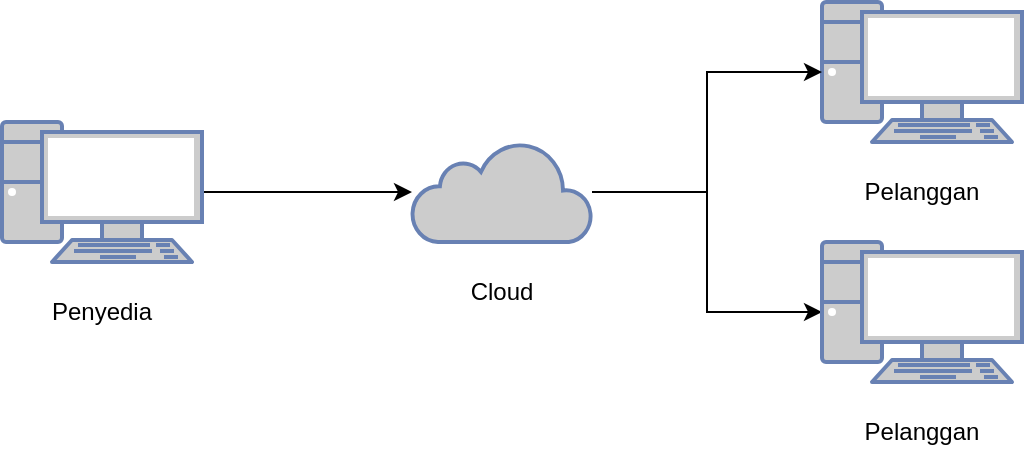 <mxfile version="22.1.7" type="google" pages="4">
  <diagram name="Topologi" id="sNnJKH6JlJ6PGVhHjfoo">
    <mxGraphModel grid="1" page="1" gridSize="10" guides="1" tooltips="1" connect="1" arrows="1" fold="1" pageScale="1" pageWidth="850" pageHeight="1100" math="0" shadow="0">
      <root>
        <mxCell id="0" />
        <mxCell id="1" parent="0" />
        <mxCell id="dLufG7Xn6QBuQdd4mcXu-7" style="edgeStyle=orthogonalEdgeStyle;rounded=0;orthogonalLoop=1;jettySize=auto;html=1;" edge="1" parent="1" source="dLufG7Xn6QBuQdd4mcXu-1" target="dLufG7Xn6QBuQdd4mcXu-3">
          <mxGeometry relative="1" as="geometry" />
        </mxCell>
        <mxCell id="dLufG7Xn6QBuQdd4mcXu-1" value="" style="fontColor=#0066CC;verticalAlign=top;verticalLabelPosition=bottom;labelPosition=center;align=center;html=1;outlineConnect=0;fillColor=#CCCCCC;strokeColor=#6881B3;gradientColor=none;gradientDirection=north;strokeWidth=2;shape=mxgraph.networks.pc;" vertex="1" parent="1">
          <mxGeometry x="130" y="290" width="100" height="70" as="geometry" />
        </mxCell>
        <mxCell id="dLufG7Xn6QBuQdd4mcXu-2" value="" style="fontColor=#0066CC;verticalAlign=top;verticalLabelPosition=bottom;labelPosition=center;align=center;html=1;outlineConnect=0;fillColor=#CCCCCC;strokeColor=#6881B3;gradientColor=none;gradientDirection=north;strokeWidth=2;shape=mxgraph.networks.pc;" vertex="1" parent="1">
          <mxGeometry x="540" y="230" width="100" height="70" as="geometry" />
        </mxCell>
        <mxCell id="dLufG7Xn6QBuQdd4mcXu-8" style="edgeStyle=orthogonalEdgeStyle;rounded=0;orthogonalLoop=1;jettySize=auto;html=1;" edge="1" parent="1" source="dLufG7Xn6QBuQdd4mcXu-3" target="dLufG7Xn6QBuQdd4mcXu-2">
          <mxGeometry relative="1" as="geometry" />
        </mxCell>
        <mxCell id="VT6LB2CpyfR77jwjkUHX-3" style="edgeStyle=orthogonalEdgeStyle;rounded=0;orthogonalLoop=1;jettySize=auto;html=1;" edge="1" parent="1" source="dLufG7Xn6QBuQdd4mcXu-3" target="VT6LB2CpyfR77jwjkUHX-1">
          <mxGeometry relative="1" as="geometry" />
        </mxCell>
        <mxCell id="dLufG7Xn6QBuQdd4mcXu-3" value="" style="html=1;outlineConnect=0;fillColor=#CCCCCC;strokeColor=#6881B3;gradientColor=none;gradientDirection=north;strokeWidth=2;shape=mxgraph.networks.cloud;fontColor=#ffffff;" vertex="1" parent="1">
          <mxGeometry x="335" y="300" width="90" height="50" as="geometry" />
        </mxCell>
        <mxCell id="dLufG7Xn6QBuQdd4mcXu-9" value="Penyedia" style="text;html=1;strokeColor=none;fillColor=none;align=center;verticalAlign=middle;whiteSpace=wrap;rounded=0;" vertex="1" parent="1">
          <mxGeometry x="150" y="370" width="60" height="30" as="geometry" />
        </mxCell>
        <mxCell id="dLufG7Xn6QBuQdd4mcXu-10" value="Cloud" style="text;html=1;strokeColor=none;fillColor=none;align=center;verticalAlign=middle;whiteSpace=wrap;rounded=0;" vertex="1" parent="1">
          <mxGeometry x="350" y="360" width="60" height="30" as="geometry" />
        </mxCell>
        <mxCell id="dLufG7Xn6QBuQdd4mcXu-11" value="Pelanggan" style="text;html=1;strokeColor=none;fillColor=none;align=center;verticalAlign=middle;whiteSpace=wrap;rounded=0;" vertex="1" parent="1">
          <mxGeometry x="560" y="310" width="60" height="30" as="geometry" />
        </mxCell>
        <mxCell id="VT6LB2CpyfR77jwjkUHX-1" value="" style="fontColor=#0066CC;verticalAlign=top;verticalLabelPosition=bottom;labelPosition=center;align=center;html=1;outlineConnect=0;fillColor=#CCCCCC;strokeColor=#6881B3;gradientColor=none;gradientDirection=north;strokeWidth=2;shape=mxgraph.networks.pc;" vertex="1" parent="1">
          <mxGeometry x="540" y="350" width="100" height="70" as="geometry" />
        </mxCell>
        <mxCell id="VT6LB2CpyfR77jwjkUHX-2" value="Pelanggan" style="text;html=1;strokeColor=none;fillColor=none;align=center;verticalAlign=middle;whiteSpace=wrap;rounded=0;" vertex="1" parent="1">
          <mxGeometry x="560" y="430" width="60" height="30" as="geometry" />
        </mxCell>
      </root>
    </mxGraphModel>
  </diagram>
  <diagram id="BnHX939VlWABlarUkfC8" name="Arsitektur">
    <mxGraphModel grid="1" page="1" gridSize="10" guides="1" tooltips="1" connect="1" arrows="1" fold="1" pageScale="1" pageWidth="850" pageHeight="1100" math="0" shadow="0">
      <root>
        <mxCell id="0" />
        <mxCell id="1" parent="0" />
        <mxCell id="Qpf8V9iw-Fjcdn3u0E0M-5" value="" style="html=1;outlineConnect=0;fillColor=#CCCCCC;strokeColor=#6881B3;gradientColor=none;gradientDirection=north;strokeWidth=2;shape=mxgraph.networks.cloud;fontColor=#ffffff;" vertex="1" parent="1">
          <mxGeometry x="370" y="180" width="90" height="50" as="geometry" />
        </mxCell>
        <mxCell id="Qpf8V9iw-Fjcdn3u0E0M-7" value="Cloud" style="text;html=1;strokeColor=none;fillColor=none;align=center;verticalAlign=middle;whiteSpace=wrap;rounded=0;" vertex="1" parent="1">
          <mxGeometry x="385" y="230" width="60" height="30" as="geometry" />
        </mxCell>
        <mxCell id="Qpf8V9iw-Fjcdn3u0E0M-11" value="Penyedia" style="swimlane;whiteSpace=wrap;html=1;" vertex="1" parent="1">
          <mxGeometry x="40" y="40" width="280" height="540" as="geometry" />
        </mxCell>
        <mxCell id="Qpf8V9iw-Fjcdn3u0E0M-12" value="Modul Penjadwalan" style="rounded=1;whiteSpace=wrap;html=1;" vertex="1" parent="Qpf8V9iw-Fjcdn3u0E0M-11">
          <mxGeometry x="30" y="50" width="120" height="40" as="geometry" />
        </mxCell>
        <mxCell id="Qpf8V9iw-Fjcdn3u0E0M-17" value="Modul Jadwal" style="rounded=1;whiteSpace=wrap;html=1;" vertex="1" parent="Qpf8V9iw-Fjcdn3u0E0M-11">
          <mxGeometry x="30" y="110" width="120" height="40" as="geometry" />
        </mxCell>
        <mxCell id="Qpf8V9iw-Fjcdn3u0E0M-18" value="Modul Penjadwalan" style="rounded=1;whiteSpace=wrap;html=1;" vertex="1" parent="Qpf8V9iw-Fjcdn3u0E0M-11">
          <mxGeometry x="30" y="170" width="120" height="40" as="geometry" />
        </mxCell>
        <mxCell id="Qpf8V9iw-Fjcdn3u0E0M-19" value="Pelanggan" style="swimlane;whiteSpace=wrap;html=1;" vertex="1" parent="1">
          <mxGeometry x="535" y="40" width="280" height="540" as="geometry" />
        </mxCell>
        <mxCell id="Qpf8V9iw-Fjcdn3u0E0M-20" value="Modul Penjadwalan" style="rounded=1;whiteSpace=wrap;html=1;" vertex="1" parent="Qpf8V9iw-Fjcdn3u0E0M-19">
          <mxGeometry x="30" y="50" width="120" height="40" as="geometry" />
        </mxCell>
        <mxCell id="Qpf8V9iw-Fjcdn3u0E0M-21" value="Modul Jadwal" style="rounded=1;whiteSpace=wrap;html=1;" vertex="1" parent="Qpf8V9iw-Fjcdn3u0E0M-19">
          <mxGeometry x="30" y="110" width="120" height="40" as="geometry" />
        </mxCell>
        <mxCell id="Qpf8V9iw-Fjcdn3u0E0M-22" value="Modul Penjadwalan" style="rounded=1;whiteSpace=wrap;html=1;" vertex="1" parent="Qpf8V9iw-Fjcdn3u0E0M-19">
          <mxGeometry x="30" y="170" width="120" height="40" as="geometry" />
        </mxCell>
      </root>
    </mxGraphModel>
  </diagram>
  <diagram id="NRqZpsJzyAaYNsRKF9XY" name="Flowchart Laundry">
    <mxGraphModel grid="1" page="1" gridSize="10" guides="1" tooltips="1" connect="1" arrows="1" fold="1" pageScale="1" pageWidth="850" pageHeight="1100" math="0" shadow="0">
      <root>
        <mxCell id="0" />
        <mxCell id="1" parent="0" />
        <mxCell id="BGzgkaQS4cXJI9z4b2v5-1" value="&lt;b&gt;&lt;font style=&quot;font-size: 14px;&quot;&gt;Mulai&lt;/font&gt;&lt;/b&gt;" style="ellipse;whiteSpace=wrap;html=1;" vertex="1" parent="1">
          <mxGeometry x="20" y="133" width="70" height="40" as="geometry" />
        </mxCell>
        <mxCell id="BGzgkaQS4cXJI9z4b2v5-53" style="edgeStyle=orthogonalEdgeStyle;rounded=0;orthogonalLoop=1;jettySize=auto;html=1;" edge="1" parent="1" source="BGzgkaQS4cXJI9z4b2v5-2" target="BGzgkaQS4cXJI9z4b2v5-11">
          <mxGeometry relative="1" as="geometry" />
        </mxCell>
        <mxCell id="BGzgkaQS4cXJI9z4b2v5-2" value="Soang" style="shape=parallelogram;perimeter=parallelogramPerimeter;whiteSpace=wrap;html=1;fixedSize=1;" vertex="1" parent="1">
          <mxGeometry x="207" y="175" width="90" height="30" as="geometry" />
        </mxCell>
        <mxCell id="BGzgkaQS4cXJI9z4b2v5-56" style="edgeStyle=orthogonalEdgeStyle;rounded=0;orthogonalLoop=1;jettySize=auto;html=1;entryX=0;entryY=0.5;entryDx=0;entryDy=0;exitX=0.5;exitY=1;exitDx=0;exitDy=0;" edge="1" parent="1" source="BGzgkaQS4cXJI9z4b2v5-3" target="BGzgkaQS4cXJI9z4b2v5-2">
          <mxGeometry relative="1" as="geometry">
            <Array as="points">
              <mxPoint x="190" y="190" />
              <mxPoint x="190" y="190" />
            </Array>
          </mxGeometry>
        </mxCell>
        <mxCell id="BGzgkaQS4cXJI9z4b2v5-58" style="edgeStyle=orthogonalEdgeStyle;rounded=0;orthogonalLoop=1;jettySize=auto;html=1;entryX=0;entryY=0.5;entryDx=0;entryDy=0;" edge="1" parent="1" source="BGzgkaQS4cXJI9z4b2v5-3" target="BGzgkaQS4cXJI9z4b2v5-4">
          <mxGeometry relative="1" as="geometry">
            <Array as="points">
              <mxPoint x="210" y="120" />
              <mxPoint x="210" y="121" />
            </Array>
          </mxGeometry>
        </mxCell>
        <mxCell id="BGzgkaQS4cXJI9z4b2v5-3" value="Pilih Cabang" style="rhombus;whiteSpace=wrap;html=1;" vertex="1" parent="1">
          <mxGeometry x="120" y="118" width="70" height="72" as="geometry" />
        </mxCell>
        <mxCell id="BGzgkaQS4cXJI9z4b2v5-52" style="edgeStyle=orthogonalEdgeStyle;rounded=0;orthogonalLoop=1;jettySize=auto;html=1;entryX=0;entryY=0.5;entryDx=0;entryDy=0;" edge="1" parent="1" source="BGzgkaQS4cXJI9z4b2v5-4" target="BGzgkaQS4cXJI9z4b2v5-11">
          <mxGeometry relative="1" as="geometry">
            <Array as="points">
              <mxPoint x="308" y="118" />
              <mxPoint x="308" y="190" />
            </Array>
          </mxGeometry>
        </mxCell>
        <mxCell id="BGzgkaQS4cXJI9z4b2v5-4" value="Bojong" style="shape=parallelogram;perimeter=parallelogramPerimeter;whiteSpace=wrap;html=1;fixedSize=1;" vertex="1" parent="1">
          <mxGeometry x="207" y="106" width="90" height="30" as="geometry" />
        </mxCell>
        <mxCell id="BGzgkaQS4cXJI9z4b2v5-7" style="edgeStyle=orthogonalEdgeStyle;rounded=0;orthogonalLoop=1;jettySize=auto;html=1;entryX=0;entryY=0.5;entryDx=0;entryDy=0;" edge="1" parent="1" source="BGzgkaQS4cXJI9z4b2v5-1" target="BGzgkaQS4cXJI9z4b2v5-3">
          <mxGeometry relative="1" as="geometry" />
        </mxCell>
        <mxCell id="BGzgkaQS4cXJI9z4b2v5-24" style="edgeStyle=orthogonalEdgeStyle;rounded=0;orthogonalLoop=1;jettySize=auto;html=1;" edge="1" parent="1" source="BGzgkaQS4cXJI9z4b2v5-9" target="BGzgkaQS4cXJI9z4b2v5-23">
          <mxGeometry relative="1" as="geometry" />
        </mxCell>
        <mxCell id="BGzgkaQS4cXJI9z4b2v5-9" value="Input Id" style="shape=parallelogram;perimeter=parallelogramPerimeter;whiteSpace=wrap;html=1;fixedSize=1;" vertex="1" parent="1">
          <mxGeometry x="415.5" y="260" width="75" height="25" as="geometry" />
        </mxCell>
        <mxCell id="BGzgkaQS4cXJI9z4b2v5-42" style="edgeStyle=orthogonalEdgeStyle;rounded=0;orthogonalLoop=1;jettySize=auto;html=1;" edge="1" parent="1" source="BGzgkaQS4cXJI9z4b2v5-10" target="BGzgkaQS4cXJI9z4b2v5-36">
          <mxGeometry relative="1" as="geometry">
            <mxPoint x="622.0" y="160.034" as="sourcePoint" />
            <mxPoint x="732" y="187.5" as="targetPoint" />
            <Array as="points">
              <mxPoint x="682" y="161" />
              <mxPoint x="682" y="188" />
            </Array>
          </mxGeometry>
        </mxCell>
        <mxCell id="BGzgkaQS4cXJI9z4b2v5-10" value="Cloud" style="ellipse;shape=cloud;whiteSpace=wrap;html=1;" vertex="1" parent="1">
          <mxGeometry x="540" y="140" width="60" height="40" as="geometry" />
        </mxCell>
        <mxCell id="BGzgkaQS4cXJI9z4b2v5-18" style="edgeStyle=orthogonalEdgeStyle;rounded=0;orthogonalLoop=1;jettySize=auto;html=1;entryX=0;entryY=0.5;entryDx=0;entryDy=0;" edge="1" parent="1" source="BGzgkaQS4cXJI9z4b2v5-11" target="BGzgkaQS4cXJI9z4b2v5-14">
          <mxGeometry relative="1" as="geometry">
            <Array as="points">
              <mxPoint x="398" y="160" />
              <mxPoint x="398" y="160" />
            </Array>
          </mxGeometry>
        </mxCell>
        <mxCell id="BGzgkaQS4cXJI9z4b2v5-19" style="edgeStyle=orthogonalEdgeStyle;rounded=0;orthogonalLoop=1;jettySize=auto;html=1;entryX=0;entryY=0.5;entryDx=0;entryDy=0;" edge="1" parent="1" source="BGzgkaQS4cXJI9z4b2v5-11" target="BGzgkaQS4cXJI9z4b2v5-15">
          <mxGeometry relative="1" as="geometry">
            <Array as="points">
              <mxPoint x="358" y="225" />
            </Array>
          </mxGeometry>
        </mxCell>
        <mxCell id="BGzgkaQS4cXJI9z4b2v5-20" style="edgeStyle=orthogonalEdgeStyle;rounded=0;orthogonalLoop=1;jettySize=auto;html=1;" edge="1" parent="1" source="BGzgkaQS4cXJI9z4b2v5-11" target="BGzgkaQS4cXJI9z4b2v5-9">
          <mxGeometry relative="1" as="geometry">
            <mxPoint x="408" y="280" as="targetPoint" />
            <Array as="points">
              <mxPoint x="358" y="270" />
            </Array>
          </mxGeometry>
        </mxCell>
        <mxCell id="BGzgkaQS4cXJI9z4b2v5-11" value="Menu" style="rhombus;whiteSpace=wrap;html=1;" vertex="1" parent="1">
          <mxGeometry x="328" y="160" width="60" height="60" as="geometry" />
        </mxCell>
        <mxCell id="BGzgkaQS4cXJI9z4b2v5-33" style="edgeStyle=orthogonalEdgeStyle;rounded=0;orthogonalLoop=1;jettySize=auto;html=1;" edge="1" parent="1" source="BGzgkaQS4cXJI9z4b2v5-14" target="BGzgkaQS4cXJI9z4b2v5-10">
          <mxGeometry relative="1" as="geometry" />
        </mxCell>
        <mxCell id="BGzgkaQS4cXJI9z4b2v5-14" value="Broadcast&amp;nbsp; Msg" style="shape=parallelogram;perimeter=parallelogramPerimeter;whiteSpace=wrap;html=1;fixedSize=1;" vertex="1" parent="1">
          <mxGeometry x="402" y="145" width="112" height="30" as="geometry" />
        </mxCell>
        <mxCell id="BGzgkaQS4cXJI9z4b2v5-35" style="edgeStyle=orthogonalEdgeStyle;rounded=0;orthogonalLoop=1;jettySize=auto;html=1;" edge="1" parent="1" source="BGzgkaQS4cXJI9z4b2v5-15">
          <mxGeometry relative="1" as="geometry">
            <mxPoint x="551" y="225" as="targetPoint" />
          </mxGeometry>
        </mxCell>
        <mxCell id="BGzgkaQS4cXJI9z4b2v5-15" value="Perbaharui Info" style="rounded=1;whiteSpace=wrap;html=1;arcSize=0;" vertex="1" parent="1">
          <mxGeometry x="408" y="210" width="90" height="30" as="geometry" />
        </mxCell>
        <mxCell id="BGzgkaQS4cXJI9z4b2v5-44" style="edgeStyle=orthogonalEdgeStyle;rounded=0;orthogonalLoop=1;jettySize=auto;html=1;" edge="1" parent="1" source="BGzgkaQS4cXJI9z4b2v5-23" target="BGzgkaQS4cXJI9z4b2v5-36">
          <mxGeometry relative="1" as="geometry">
            <mxPoint x="682" y="260.921" as="sourcePoint" />
            <mxPoint x="722" y="187.5" as="targetPoint" />
            <Array as="points">
              <mxPoint x="682" y="273" />
              <mxPoint x="682" y="187" />
            </Array>
          </mxGeometry>
        </mxCell>
        <mxCell id="BGzgkaQS4cXJI9z4b2v5-23" value="Cloud" style="ellipse;shape=cloud;whiteSpace=wrap;html=1;" vertex="1" parent="1">
          <mxGeometry x="540" y="252.5" width="60" height="40" as="geometry" />
        </mxCell>
        <mxCell id="BGzgkaQS4cXJI9z4b2v5-29" style="edgeStyle=orthogonalEdgeStyle;rounded=0;orthogonalLoop=1;jettySize=auto;html=1;entryX=0;entryY=0.5;entryDx=0;entryDy=0;" edge="1" parent="1" source="BGzgkaQS4cXJI9z4b2v5-26" target="BGzgkaQS4cXJI9z4b2v5-28">
          <mxGeometry relative="1" as="geometry" />
        </mxCell>
        <mxCell id="BGzgkaQS4cXJI9z4b2v5-26" value="MySQL" style="shape=cylinder3;whiteSpace=wrap;html=1;boundedLbl=1;backgroundOutline=1;size=15;" vertex="1" parent="1">
          <mxGeometry x="420" y="73.5" width="45" height="60" as="geometry" />
        </mxCell>
        <mxCell id="BGzgkaQS4cXJI9z4b2v5-41" style="edgeStyle=orthogonalEdgeStyle;rounded=0;orthogonalLoop=1;jettySize=auto;html=1;exitX=1;exitY=0.5;exitDx=0;exitDy=0;" edge="1" parent="1" source="BGzgkaQS4cXJI9z4b2v5-28" target="BGzgkaQS4cXJI9z4b2v5-36">
          <mxGeometry relative="1" as="geometry">
            <mxPoint x="672" y="117" as="sourcePoint" />
            <mxPoint x="742" y="187.5" as="targetPoint" />
            <Array as="points">
              <mxPoint x="682" y="103" />
              <mxPoint x="682" y="188" />
            </Array>
          </mxGeometry>
        </mxCell>
        <mxCell id="BGzgkaQS4cXJI9z4b2v5-28" value="Show All List" style="shape=parallelogram;perimeter=parallelogramPerimeter;whiteSpace=wrap;html=1;fixedSize=1;" vertex="1" parent="1">
          <mxGeometry x="520" y="89.5" width="100" height="27" as="geometry" />
        </mxCell>
        <mxCell id="BGzgkaQS4cXJI9z4b2v5-43" style="edgeStyle=orthogonalEdgeStyle;rounded=0;orthogonalLoop=1;jettySize=auto;html=1;exitX=0.704;exitY=0.522;exitDx=0;exitDy=0;exitPerimeter=0;" edge="1" parent="1" source="BGzgkaQS4cXJI9z4b2v5-34" target="BGzgkaQS4cXJI9z4b2v5-36">
          <mxGeometry relative="1" as="geometry">
            <mxPoint x="618" y="218.034" as="sourcePoint" />
            <mxPoint x="732" y="187.5" as="targetPoint" />
            <Array as="points">
              <mxPoint x="583" y="218" />
              <mxPoint x="682" y="218" />
              <mxPoint x="682" y="187" />
            </Array>
          </mxGeometry>
        </mxCell>
        <mxCell id="BGzgkaQS4cXJI9z4b2v5-34" value="MySQL" style="shape=cylinder3;whiteSpace=wrap;html=1;boundedLbl=1;backgroundOutline=1;size=15;" vertex="1" parent="1">
          <mxGeometry x="551" y="188" width="45" height="60" as="geometry" />
        </mxCell>
        <mxCell id="BGzgkaQS4cXJI9z4b2v5-46" style="edgeStyle=orthogonalEdgeStyle;rounded=0;orthogonalLoop=1;jettySize=auto;html=1;" edge="1" parent="1" source="BGzgkaQS4cXJI9z4b2v5-36" target="BGzgkaQS4cXJI9z4b2v5-45">
          <mxGeometry relative="1" as="geometry">
            <Array as="points">
              <mxPoint x="782" y="290" />
              <mxPoint x="782" y="290" />
            </Array>
          </mxGeometry>
        </mxCell>
        <mxCell id="BGzgkaQS4cXJI9z4b2v5-48" style="edgeStyle=orthogonalEdgeStyle;rounded=0;orthogonalLoop=1;jettySize=auto;html=1;" edge="1" parent="1" source="BGzgkaQS4cXJI9z4b2v5-36" target="BGzgkaQS4cXJI9z4b2v5-47">
          <mxGeometry relative="1" as="geometry" />
        </mxCell>
        <mxCell id="BGzgkaQS4cXJI9z4b2v5-36" value="Continue?" style="rhombus;whiteSpace=wrap;html=1;" vertex="1" parent="1">
          <mxGeometry x="747" y="155" width="70" height="65" as="geometry" />
        </mxCell>
        <mxCell id="BGzgkaQS4cXJI9z4b2v5-45" value="&lt;b&gt;&lt;font style=&quot;font-size: 15px;&quot;&gt;End&lt;/font&gt;&lt;/b&gt;" style="ellipse;whiteSpace=wrap;html=1;" vertex="1" parent="1">
          <mxGeometry x="747" y="250" width="70" height="40" as="geometry" />
        </mxCell>
        <mxCell id="BGzgkaQS4cXJI9z4b2v5-47" value="&lt;font style=&quot;font-size: 17px;&quot;&gt;&lt;b&gt;A&lt;/b&gt;&lt;/font&gt;" style="ellipse;whiteSpace=wrap;html=1;aspect=fixed;" vertex="1" parent="1">
          <mxGeometry x="762" y="83" width="40" height="40" as="geometry" />
        </mxCell>
        <mxCell id="BGzgkaQS4cXJI9z4b2v5-54" style="edgeStyle=orthogonalEdgeStyle;rounded=0;orthogonalLoop=1;jettySize=auto;html=1;entryX=0;entryY=0.5;entryDx=0;entryDy=0;" edge="1" parent="1">
          <mxGeometry relative="1" as="geometry">
            <mxPoint x="273" y="260" as="sourcePoint" />
            <mxPoint x="329" y="190" as="targetPoint" />
            <Array as="points">
              <mxPoint x="308" y="260" />
              <mxPoint x="308" y="190" />
            </Array>
          </mxGeometry>
        </mxCell>
        <mxCell id="BGzgkaQS4cXJI9z4b2v5-49" value="&lt;font style=&quot;font-size: 17px;&quot;&gt;&lt;b&gt;A&lt;/b&gt;&lt;/font&gt;" style="ellipse;whiteSpace=wrap;html=1;aspect=fixed;" vertex="1" parent="1">
          <mxGeometry x="232" y="240" width="40" height="40" as="geometry" />
        </mxCell>
        <mxCell id="BGzgkaQS4cXJI9z4b2v5-59" value="&lt;b&gt;1&lt;/b&gt;" style="text;html=1;strokeColor=none;fillColor=none;align=center;verticalAlign=middle;whiteSpace=wrap;rounded=0;" vertex="1" parent="1">
          <mxGeometry x="175" y="93" width="32" height="30" as="geometry" />
        </mxCell>
        <mxCell id="BGzgkaQS4cXJI9z4b2v5-60" value="&lt;b&gt;2&lt;/b&gt;" style="text;html=1;strokeColor=none;fillColor=none;align=center;verticalAlign=middle;whiteSpace=wrap;rounded=0;" vertex="1" parent="1">
          <mxGeometry x="175" y="158" width="32" height="30" as="geometry" />
        </mxCell>
        <mxCell id="BGzgkaQS4cXJI9z4b2v5-61" value="&lt;b&gt;1&lt;/b&gt;" style="text;html=1;strokeColor=none;fillColor=none;align=center;verticalAlign=middle;whiteSpace=wrap;rounded=0;" vertex="1" parent="1">
          <mxGeometry x="370" y="73.5" width="32" height="30" as="geometry" />
        </mxCell>
        <mxCell id="BGzgkaQS4cXJI9z4b2v5-62" value="&lt;b&gt;2&lt;/b&gt;" style="text;html=1;strokeColor=none;fillColor=none;align=center;verticalAlign=middle;whiteSpace=wrap;rounded=0;" vertex="1" parent="1">
          <mxGeometry x="370" y="130" width="32" height="30" as="geometry" />
        </mxCell>
        <mxCell id="BGzgkaQS4cXJI9z4b2v5-63" value="&lt;b&gt;3&lt;/b&gt;" style="text;html=1;strokeColor=none;fillColor=none;align=center;verticalAlign=middle;whiteSpace=wrap;rounded=0;" vertex="1" parent="1">
          <mxGeometry x="370" y="194" width="32" height="30" as="geometry" />
        </mxCell>
        <mxCell id="BGzgkaQS4cXJI9z4b2v5-64" value="&lt;b&gt;4&lt;/b&gt;" style="text;html=1;strokeColor=none;fillColor=none;align=center;verticalAlign=middle;whiteSpace=wrap;rounded=0;" vertex="1" parent="1">
          <mxGeometry x="370" y="240" width="32" height="30" as="geometry" />
        </mxCell>
        <mxCell id="BGzgkaQS4cXJI9z4b2v5-69" value="&lt;b&gt;Y&lt;/b&gt;" style="text;html=1;strokeColor=none;fillColor=none;align=center;verticalAlign=middle;whiteSpace=wrap;rounded=0;" vertex="1" parent="1">
          <mxGeometry x="785" y="130" width="32" height="30" as="geometry" />
        </mxCell>
        <mxCell id="BGzgkaQS4cXJI9z4b2v5-70" value="&lt;b&gt;N&lt;/b&gt;" style="text;html=1;strokeColor=none;fillColor=none;align=center;verticalAlign=middle;whiteSpace=wrap;rounded=0;" vertex="1" parent="1">
          <mxGeometry x="785" y="220" width="32" height="30" as="geometry" />
        </mxCell>
        <mxCell id="BGzgkaQS4cXJI9z4b2v5-72" style="edgeStyle=orthogonalEdgeStyle;rounded=0;orthogonalLoop=1;jettySize=auto;html=1;entryX=0;entryY=0.5;entryDx=0;entryDy=0;entryPerimeter=0;" edge="1" parent="1" source="BGzgkaQS4cXJI9z4b2v5-11" target="BGzgkaQS4cXJI9z4b2v5-26">
          <mxGeometry relative="1" as="geometry">
            <Array as="points">
              <mxPoint x="360" y="104" />
              <mxPoint x="420" y="104" />
            </Array>
          </mxGeometry>
        </mxCell>
      </root>
    </mxGraphModel>
  </diagram>
  <diagram id="j3p2WSpA9JjoEmzraxo9" name="Flowchart Client">
    <mxGraphModel grid="1" page="1" gridSize="10" guides="1" tooltips="1" connect="1" arrows="1" fold="1" pageScale="1" pageWidth="850" pageHeight="1100" math="0" shadow="0">
      <root>
        <mxCell id="0" />
        <mxCell id="1" parent="0" />
        <mxCell id="fVOtU-Zu3EkFVPgkVwaM-1" value="&lt;b&gt;&lt;font style=&quot;font-size: 14px;&quot;&gt;Mulai&lt;/font&gt;&lt;/b&gt;" style="ellipse;whiteSpace=wrap;html=1;" vertex="1" parent="1">
          <mxGeometry x="20" y="83" width="70" height="40" as="geometry" />
        </mxCell>
        <mxCell id="fVOtU-Zu3EkFVPgkVwaM-2" style="edgeStyle=orthogonalEdgeStyle;rounded=0;orthogonalLoop=1;jettySize=auto;html=1;" edge="1" parent="1" source="fVOtU-Zu3EkFVPgkVwaM-3" target="fVOtU-Zu3EkFVPgkVwaM-17">
          <mxGeometry relative="1" as="geometry" />
        </mxCell>
        <mxCell id="fVOtU-Zu3EkFVPgkVwaM-62" style="edgeStyle=orthogonalEdgeStyle;rounded=0;orthogonalLoop=1;jettySize=auto;html=1;" edge="1" parent="1" source="fVOtU-Zu3EkFVPgkVwaM-3" target="fVOtU-Zu3EkFVPgkVwaM-13">
          <mxGeometry relative="1" as="geometry">
            <Array as="points">
              <mxPoint x="310" y="140" />
              <mxPoint x="310" y="270" />
            </Array>
          </mxGeometry>
        </mxCell>
        <mxCell id="fVOtU-Zu3EkFVPgkVwaM-64" style="edgeStyle=orthogonalEdgeStyle;rounded=0;orthogonalLoop=1;jettySize=auto;html=1;" edge="1" parent="1" source="fVOtU-Zu3EkFVPgkVwaM-3" target="fVOtU-Zu3EkFVPgkVwaM-17">
          <mxGeometry relative="1" as="geometry" />
        </mxCell>
        <mxCell id="fVOtU-Zu3EkFVPgkVwaM-3" value="Soang" style="shape=parallelogram;perimeter=parallelogramPerimeter;whiteSpace=wrap;html=1;fixedSize=1;" vertex="1" parent="1">
          <mxGeometry x="206" y="125" width="90" height="30" as="geometry" />
        </mxCell>
        <mxCell id="fVOtU-Zu3EkFVPgkVwaM-4" style="edgeStyle=orthogonalEdgeStyle;rounded=0;orthogonalLoop=1;jettySize=auto;html=1;entryX=0;entryY=0.5;entryDx=0;entryDy=0;exitX=0.5;exitY=1;exitDx=0;exitDy=0;" edge="1" parent="1" source="fVOtU-Zu3EkFVPgkVwaM-6" target="fVOtU-Zu3EkFVPgkVwaM-3">
          <mxGeometry relative="1" as="geometry">
            <Array as="points">
              <mxPoint x="189" y="140" />
              <mxPoint x="189" y="140" />
            </Array>
          </mxGeometry>
        </mxCell>
        <mxCell id="fVOtU-Zu3EkFVPgkVwaM-5" style="edgeStyle=orthogonalEdgeStyle;rounded=0;orthogonalLoop=1;jettySize=auto;html=1;entryX=0;entryY=0.5;entryDx=0;entryDy=0;" edge="1" parent="1" source="fVOtU-Zu3EkFVPgkVwaM-6" target="fVOtU-Zu3EkFVPgkVwaM-8">
          <mxGeometry relative="1" as="geometry">
            <Array as="points">
              <mxPoint x="209" y="70" />
              <mxPoint x="209" y="71" />
            </Array>
          </mxGeometry>
        </mxCell>
        <mxCell id="fVOtU-Zu3EkFVPgkVwaM-6" value="Pilih Cabang" style="rhombus;whiteSpace=wrap;html=1;" vertex="1" parent="1">
          <mxGeometry x="119" y="68" width="70" height="72" as="geometry" />
        </mxCell>
        <mxCell id="fVOtU-Zu3EkFVPgkVwaM-61" style="edgeStyle=orthogonalEdgeStyle;rounded=0;orthogonalLoop=1;jettySize=auto;html=1;" edge="1" parent="1" source="fVOtU-Zu3EkFVPgkVwaM-8" target="fVOtU-Zu3EkFVPgkVwaM-13">
          <mxGeometry relative="1" as="geometry">
            <Array as="points">
              <mxPoint x="310" y="71" />
              <mxPoint x="310" y="270" />
            </Array>
          </mxGeometry>
        </mxCell>
        <mxCell id="fVOtU-Zu3EkFVPgkVwaM-63" style="edgeStyle=orthogonalEdgeStyle;rounded=0;orthogonalLoop=1;jettySize=auto;html=1;" edge="1" parent="1" source="fVOtU-Zu3EkFVPgkVwaM-8" target="fVOtU-Zu3EkFVPgkVwaM-17">
          <mxGeometry relative="1" as="geometry">
            <Array as="points">
              <mxPoint x="310" y="71" />
              <mxPoint x="310" y="140" />
            </Array>
          </mxGeometry>
        </mxCell>
        <mxCell id="fVOtU-Zu3EkFVPgkVwaM-8" value="Bojong" style="shape=parallelogram;perimeter=parallelogramPerimeter;whiteSpace=wrap;html=1;fixedSize=1;" vertex="1" parent="1">
          <mxGeometry x="206" y="56" width="90" height="30" as="geometry" />
        </mxCell>
        <mxCell id="fVOtU-Zu3EkFVPgkVwaM-9" style="edgeStyle=orthogonalEdgeStyle;rounded=0;orthogonalLoop=1;jettySize=auto;html=1;entryX=0;entryY=0.5;entryDx=0;entryDy=0;" edge="1" parent="1" target="fVOtU-Zu3EkFVPgkVwaM-6">
          <mxGeometry relative="1" as="geometry">
            <mxPoint x="89" y="103" as="sourcePoint" />
          </mxGeometry>
        </mxCell>
        <mxCell id="fVOtU-Zu3EkFVPgkVwaM-85" style="edgeStyle=orthogonalEdgeStyle;rounded=0;orthogonalLoop=1;jettySize=auto;html=1;" edge="1" parent="1" source="fVOtU-Zu3EkFVPgkVwaM-13" target="fVOtU-Zu3EkFVPgkVwaM-19">
          <mxGeometry relative="1" as="geometry" />
        </mxCell>
        <mxCell id="fVOtU-Zu3EkFVPgkVwaM-13" value="Cloud" style="ellipse;shape=cloud;whiteSpace=wrap;html=1;" vertex="1" parent="1">
          <mxGeometry x="333.5" y="250" width="60" height="40" as="geometry" />
        </mxCell>
        <mxCell id="fVOtU-Zu3EkFVPgkVwaM-59" style="edgeStyle=orthogonalEdgeStyle;rounded=0;orthogonalLoop=1;jettySize=auto;html=1;entryX=0;entryY=0.5;entryDx=0;entryDy=0;" edge="1" parent="1" source="fVOtU-Zu3EkFVPgkVwaM-17" target="fVOtU-Zu3EkFVPgkVwaM-47">
          <mxGeometry relative="1" as="geometry">
            <mxPoint x="356" y="110" as="sourcePoint" />
            <mxPoint x="413.5" y="63.5" as="targetPoint" />
            <Array as="points">
              <mxPoint x="360" y="76" />
            </Array>
          </mxGeometry>
        </mxCell>
        <mxCell id="fVOtU-Zu3EkFVPgkVwaM-102" style="edgeStyle=orthogonalEdgeStyle;rounded=0;orthogonalLoop=1;jettySize=auto;html=1;entryX=0;entryY=0.5;entryDx=0;entryDy=0;" edge="1" parent="1" source="fVOtU-Zu3EkFVPgkVwaM-17" target="fVOtU-Zu3EkFVPgkVwaM-69">
          <mxGeometry relative="1" as="geometry">
            <Array as="points">
              <mxPoint x="410" y="140" />
              <mxPoint x="410" y="140" />
            </Array>
          </mxGeometry>
        </mxCell>
        <mxCell id="fVOtU-Zu3EkFVPgkVwaM-103" style="edgeStyle=orthogonalEdgeStyle;rounded=0;orthogonalLoop=1;jettySize=auto;html=1;entryX=0;entryY=0.5;entryDx=0;entryDy=0;" edge="1" parent="1" source="fVOtU-Zu3EkFVPgkVwaM-17" target="fVOtU-Zu3EkFVPgkVwaM-67">
          <mxGeometry relative="1" as="geometry">
            <Array as="points">
              <mxPoint x="360" y="204" />
              <mxPoint x="429" y="204" />
            </Array>
          </mxGeometry>
        </mxCell>
        <mxCell id="fVOtU-Zu3EkFVPgkVwaM-17" value="Menu" style="rhombus;whiteSpace=wrap;html=1;" vertex="1" parent="1">
          <mxGeometry x="329" y="110" width="60" height="60" as="geometry" />
        </mxCell>
        <mxCell id="fVOtU-Zu3EkFVPgkVwaM-97" style="edgeStyle=orthogonalEdgeStyle;rounded=0;orthogonalLoop=1;jettySize=auto;html=1;" edge="1" parent="1" source="fVOtU-Zu3EkFVPgkVwaM-19" target="fVOtU-Zu3EkFVPgkVwaM-32">
          <mxGeometry relative="1" as="geometry">
            <Array as="points">
              <mxPoint x="600" y="270" />
              <mxPoint x="600" y="156" />
            </Array>
          </mxGeometry>
        </mxCell>
        <mxCell id="fVOtU-Zu3EkFVPgkVwaM-19" value="Show Broadcast&amp;nbsp; Msg" style="shape=parallelogram;perimeter=parallelogramPerimeter;whiteSpace=wrap;html=1;fixedSize=1;" vertex="1" parent="1">
          <mxGeometry x="424.5" y="255" width="151" height="30" as="geometry" />
        </mxCell>
        <mxCell id="fVOtU-Zu3EkFVPgkVwaM-144" style="edgeStyle=orthogonalEdgeStyle;rounded=0;orthogonalLoop=1;jettySize=auto;html=1;" edge="1" parent="1" source="fVOtU-Zu3EkFVPgkVwaM-23" target="fVOtU-Zu3EkFVPgkVwaM-139">
          <mxGeometry relative="1" as="geometry" />
        </mxCell>
        <mxCell id="fVOtU-Zu3EkFVPgkVwaM-23" value="Cloud" style="ellipse;shape=cloud;whiteSpace=wrap;html=1;" vertex="1" parent="1">
          <mxGeometry x="282.5" y="920" width="60" height="40" as="geometry" />
        </mxCell>
        <mxCell id="fVOtU-Zu3EkFVPgkVwaM-121" style="edgeStyle=orthogonalEdgeStyle;rounded=0;orthogonalLoop=1;jettySize=auto;html=1;" edge="1" parent="1" source="fVOtU-Zu3EkFVPgkVwaM-25" target="fVOtU-Zu3EkFVPgkVwaM-119">
          <mxGeometry relative="1" as="geometry" />
        </mxCell>
        <mxCell id="fVOtU-Zu3EkFVPgkVwaM-25" value="MySQL" style="shape=cylinder3;whiteSpace=wrap;html=1;boundedLbl=1;backgroundOutline=1;size=15;" vertex="1" parent="1">
          <mxGeometry x="288.5" y="730" width="45" height="60" as="geometry" />
        </mxCell>
        <mxCell id="fVOtU-Zu3EkFVPgkVwaM-54" style="edgeStyle=orthogonalEdgeStyle;rounded=0;orthogonalLoop=1;jettySize=auto;html=1;" edge="1" parent="1" source="fVOtU-Zu3EkFVPgkVwaM-27" target="fVOtU-Zu3EkFVPgkVwaM-48">
          <mxGeometry relative="1" as="geometry" />
        </mxCell>
        <mxCell id="fVOtU-Zu3EkFVPgkVwaM-55" style="edgeStyle=orthogonalEdgeStyle;rounded=0;orthogonalLoop=1;jettySize=auto;html=1;entryX=0;entryY=0.5;entryDx=0;entryDy=0;" edge="1" parent="1" source="fVOtU-Zu3EkFVPgkVwaM-27" target="fVOtU-Zu3EkFVPgkVwaM-51">
          <mxGeometry relative="1" as="geometry">
            <Array as="points">
              <mxPoint x="380" y="390" />
              <mxPoint x="380" y="490" />
            </Array>
          </mxGeometry>
        </mxCell>
        <mxCell id="fVOtU-Zu3EkFVPgkVwaM-56" style="edgeStyle=orthogonalEdgeStyle;rounded=0;orthogonalLoop=1;jettySize=auto;html=1;entryX=0;entryY=0.5;entryDx=0;entryDy=0;" edge="1" parent="1" source="fVOtU-Zu3EkFVPgkVwaM-27" target="fVOtU-Zu3EkFVPgkVwaM-49">
          <mxGeometry relative="1" as="geometry">
            <Array as="points">
              <mxPoint x="380" y="390" />
              <mxPoint x="380" y="580" />
            </Array>
          </mxGeometry>
        </mxCell>
        <mxCell id="fVOtU-Zu3EkFVPgkVwaM-57" style="edgeStyle=orthogonalEdgeStyle;rounded=0;orthogonalLoop=1;jettySize=auto;html=1;entryX=0;entryY=0.5;entryDx=0;entryDy=0;" edge="1" parent="1" source="fVOtU-Zu3EkFVPgkVwaM-27">
          <mxGeometry relative="1" as="geometry">
            <mxPoint x="351.974" y="393.034" as="sourcePoint" />
            <mxPoint x="434" y="650" as="targetPoint" />
            <Array as="points">
              <mxPoint x="380" y="390" />
              <mxPoint x="380" y="650" />
            </Array>
          </mxGeometry>
        </mxCell>
        <mxCell id="fVOtU-Zu3EkFVPgkVwaM-27" value="Input data" style="shape=parallelogram;perimeter=parallelogramPerimeter;whiteSpace=wrap;html=1;fixedSize=1;" vertex="1" parent="1">
          <mxGeometry x="262" y="376.5" width="100" height="27" as="geometry" />
        </mxCell>
        <mxCell id="fVOtU-Zu3EkFVPgkVwaM-30" style="edgeStyle=orthogonalEdgeStyle;rounded=0;orthogonalLoop=1;jettySize=auto;html=1;" edge="1" parent="1" source="fVOtU-Zu3EkFVPgkVwaM-32" target="fVOtU-Zu3EkFVPgkVwaM-33">
          <mxGeometry relative="1" as="geometry">
            <Array as="points">
              <mxPoint x="685" y="258.5" />
              <mxPoint x="685" y="258.5" />
            </Array>
          </mxGeometry>
        </mxCell>
        <mxCell id="fVOtU-Zu3EkFVPgkVwaM-31" style="edgeStyle=orthogonalEdgeStyle;rounded=0;orthogonalLoop=1;jettySize=auto;html=1;" edge="1" parent="1" source="fVOtU-Zu3EkFVPgkVwaM-32" target="fVOtU-Zu3EkFVPgkVwaM-34">
          <mxGeometry relative="1" as="geometry" />
        </mxCell>
        <mxCell id="fVOtU-Zu3EkFVPgkVwaM-32" value="Continue?" style="rhombus;whiteSpace=wrap;html=1;" vertex="1" parent="1">
          <mxGeometry x="650" y="123.5" width="70" height="65" as="geometry" />
        </mxCell>
        <mxCell id="fVOtU-Zu3EkFVPgkVwaM-33" value="&lt;b&gt;&lt;font style=&quot;font-size: 15px;&quot;&gt;End&lt;/font&gt;&lt;/b&gt;" style="ellipse;whiteSpace=wrap;html=1;" vertex="1" parent="1">
          <mxGeometry x="650" y="218.5" width="70" height="40" as="geometry" />
        </mxCell>
        <mxCell id="fVOtU-Zu3EkFVPgkVwaM-34" value="&lt;font style=&quot;font-size: 17px;&quot;&gt;&lt;b&gt;A&lt;/b&gt;&lt;/font&gt;" style="ellipse;whiteSpace=wrap;html=1;aspect=fixed;" vertex="1" parent="1">
          <mxGeometry x="665" y="51.5" width="40" height="40" as="geometry" />
        </mxCell>
        <mxCell id="fVOtU-Zu3EkFVPgkVwaM-65" style="edgeStyle=orthogonalEdgeStyle;rounded=0;orthogonalLoop=1;jettySize=auto;html=1;" edge="1" parent="1" source="fVOtU-Zu3EkFVPgkVwaM-36" target="fVOtU-Zu3EkFVPgkVwaM-17">
          <mxGeometry relative="1" as="geometry">
            <Array as="points">
              <mxPoint x="310" y="210" />
              <mxPoint x="310" y="140" />
            </Array>
          </mxGeometry>
        </mxCell>
        <mxCell id="fVOtU-Zu3EkFVPgkVwaM-66" style="edgeStyle=orthogonalEdgeStyle;rounded=0;orthogonalLoop=1;jettySize=auto;html=1;" edge="1" parent="1" source="fVOtU-Zu3EkFVPgkVwaM-36" target="fVOtU-Zu3EkFVPgkVwaM-13">
          <mxGeometry relative="1" as="geometry">
            <Array as="points">
              <mxPoint x="310" y="210" />
              <mxPoint x="310" y="270" />
            </Array>
          </mxGeometry>
        </mxCell>
        <mxCell id="fVOtU-Zu3EkFVPgkVwaM-36" value="&lt;font style=&quot;font-size: 17px;&quot;&gt;&lt;b&gt;A&lt;/b&gt;&lt;/font&gt;" style="ellipse;whiteSpace=wrap;html=1;aspect=fixed;" vertex="1" parent="1">
          <mxGeometry x="231" y="190" width="40" height="40" as="geometry" />
        </mxCell>
        <mxCell id="fVOtU-Zu3EkFVPgkVwaM-37" value="&lt;b&gt;1&lt;/b&gt;" style="text;html=1;strokeColor=none;fillColor=none;align=center;verticalAlign=middle;whiteSpace=wrap;rounded=0;" vertex="1" parent="1">
          <mxGeometry x="174" y="43" width="32" height="30" as="geometry" />
        </mxCell>
        <mxCell id="fVOtU-Zu3EkFVPgkVwaM-38" value="&lt;b&gt;2&lt;/b&gt;" style="text;html=1;strokeColor=none;fillColor=none;align=center;verticalAlign=middle;whiteSpace=wrap;rounded=0;" vertex="1" parent="1">
          <mxGeometry x="174" y="108" width="32" height="30" as="geometry" />
        </mxCell>
        <mxCell id="fVOtU-Zu3EkFVPgkVwaM-39" value="&lt;b&gt;1&lt;/b&gt;" style="text;html=1;strokeColor=none;fillColor=none;align=center;verticalAlign=middle;whiteSpace=wrap;rounded=0;" vertex="1" parent="1">
          <mxGeometry x="387.5" y="45.5" width="32" height="30" as="geometry" />
        </mxCell>
        <mxCell id="fVOtU-Zu3EkFVPgkVwaM-40" value="&lt;b&gt;2&lt;/b&gt;" style="text;html=1;strokeColor=none;fillColor=none;align=center;verticalAlign=middle;whiteSpace=wrap;rounded=0;" vertex="1" parent="1">
          <mxGeometry x="388" y="110" width="32" height="30" as="geometry" />
        </mxCell>
        <mxCell id="fVOtU-Zu3EkFVPgkVwaM-41" value="&lt;b&gt;3&lt;/b&gt;" style="text;html=1;strokeColor=none;fillColor=none;align=center;verticalAlign=middle;whiteSpace=wrap;rounded=0;" vertex="1" parent="1">
          <mxGeometry x="388" y="173" width="32" height="30" as="geometry" />
        </mxCell>
        <mxCell id="fVOtU-Zu3EkFVPgkVwaM-43" value="&lt;b&gt;Y&lt;/b&gt;" style="text;html=1;strokeColor=none;fillColor=none;align=center;verticalAlign=middle;whiteSpace=wrap;rounded=0;" vertex="1" parent="1">
          <mxGeometry x="688" y="98.5" width="32" height="30" as="geometry" />
        </mxCell>
        <mxCell id="fVOtU-Zu3EkFVPgkVwaM-44" value="&lt;b&gt;N&lt;/b&gt;" style="text;html=1;strokeColor=none;fillColor=none;align=center;verticalAlign=middle;whiteSpace=wrap;rounded=0;" vertex="1" parent="1">
          <mxGeometry x="688" y="188.5" width="32" height="30" as="geometry" />
        </mxCell>
        <mxCell id="fVOtU-Zu3EkFVPgkVwaM-79" style="edgeStyle=orthogonalEdgeStyle;rounded=0;orthogonalLoop=1;jettySize=auto;html=1;" edge="1" parent="1" source="fVOtU-Zu3EkFVPgkVwaM-46" target="fVOtU-Zu3EkFVPgkVwaM-77">
          <mxGeometry relative="1" as="geometry" />
        </mxCell>
        <mxCell id="fVOtU-Zu3EkFVPgkVwaM-46" value="&lt;font style=&quot;font-size: 17px;&quot;&gt;&lt;b&gt;A1&lt;/b&gt;&lt;/font&gt;" style="shape=offPageConnector;whiteSpace=wrap;html=1;" vertex="1" parent="1">
          <mxGeometry x="30" y="370" width="40" height="40" as="geometry" />
        </mxCell>
        <mxCell id="fVOtU-Zu3EkFVPgkVwaM-47" value="&lt;font style=&quot;font-size: 17px;&quot;&gt;&lt;b&gt;A1&lt;/b&gt;&lt;/font&gt;" style="shape=offPageConnector;whiteSpace=wrap;html=1;" vertex="1" parent="1">
          <mxGeometry x="429" y="56" width="40" height="40" as="geometry" />
        </mxCell>
        <mxCell id="fVOtU-Zu3EkFVPgkVwaM-73" style="edgeStyle=orthogonalEdgeStyle;rounded=0;orthogonalLoop=1;jettySize=auto;html=1;" edge="1" parent="1" source="fVOtU-Zu3EkFVPgkVwaM-48" target="fVOtU-Zu3EkFVPgkVwaM-72">
          <mxGeometry relative="1" as="geometry" />
        </mxCell>
        <mxCell id="fVOtU-Zu3EkFVPgkVwaM-48" value="length&amp;nbsp;&amp;lt; 20" style="rhombus;whiteSpace=wrap;html=1;" vertex="1" parent="1">
          <mxGeometry x="431" y="360" width="96" height="60" as="geometry" />
        </mxCell>
        <mxCell id="fVOtU-Zu3EkFVPgkVwaM-75" style="edgeStyle=orthogonalEdgeStyle;rounded=0;orthogonalLoop=1;jettySize=auto;html=1;" edge="1" parent="1" source="fVOtU-Zu3EkFVPgkVwaM-49" target="fVOtU-Zu3EkFVPgkVwaM-72">
          <mxGeometry relative="1" as="geometry">
            <Array as="points">
              <mxPoint x="550" y="580" />
              <mxPoint x="550" y="390" />
            </Array>
          </mxGeometry>
        </mxCell>
        <mxCell id="fVOtU-Zu3EkFVPgkVwaM-49" value="Calculate Date" style="rounded=0;whiteSpace=wrap;html=1;" vertex="1" parent="1">
          <mxGeometry x="434" y="560" width="92" height="40" as="geometry" />
        </mxCell>
        <mxCell id="fVOtU-Zu3EkFVPgkVwaM-76" style="edgeStyle=orthogonalEdgeStyle;rounded=0;orthogonalLoop=1;jettySize=auto;html=1;" edge="1" parent="1" source="fVOtU-Zu3EkFVPgkVwaM-50" target="fVOtU-Zu3EkFVPgkVwaM-72">
          <mxGeometry relative="1" as="geometry">
            <Array as="points">
              <mxPoint x="550" y="647" />
              <mxPoint x="550" y="390" />
            </Array>
          </mxGeometry>
        </mxCell>
        <mxCell id="fVOtU-Zu3EkFVPgkVwaM-50" value="Calculate Cost" style="rounded=0;whiteSpace=wrap;html=1;" vertex="1" parent="1">
          <mxGeometry x="434" y="627" width="92" height="40" as="geometry" />
        </mxCell>
        <mxCell id="fVOtU-Zu3EkFVPgkVwaM-74" style="edgeStyle=orthogonalEdgeStyle;rounded=0;orthogonalLoop=1;jettySize=auto;html=1;" edge="1" parent="1" source="fVOtU-Zu3EkFVPgkVwaM-51" target="fVOtU-Zu3EkFVPgkVwaM-72">
          <mxGeometry relative="1" as="geometry">
            <Array as="points">
              <mxPoint x="550" y="490" />
              <mxPoint x="550" y="390" />
            </Array>
          </mxGeometry>
        </mxCell>
        <mxCell id="fVOtU-Zu3EkFVPgkVwaM-51" value="Is it number" style="rhombus;whiteSpace=wrap;html=1;" vertex="1" parent="1">
          <mxGeometry x="431" y="460" width="96" height="60" as="geometry" />
        </mxCell>
        <mxCell id="fVOtU-Zu3EkFVPgkVwaM-52" style="edgeStyle=orthogonalEdgeStyle;rounded=0;orthogonalLoop=1;jettySize=auto;html=1;entryX=0;entryY=0.5;entryDx=0;entryDy=0;exitX=0.5;exitY=1;exitDx=0;exitDy=0;strokeWidth=2;" edge="1" parent="1">
          <mxGeometry relative="1" as="geometry">
            <mxPoint x="480.0" y="520" as="sourcePoint" />
            <mxPoint x="432" y="490" as="targetPoint" />
            <Array as="points">
              <mxPoint x="479" y="540" />
              <mxPoint x="401" y="540" />
              <mxPoint x="401" y="490" />
            </Array>
          </mxGeometry>
        </mxCell>
        <mxCell id="fVOtU-Zu3EkFVPgkVwaM-53" style="edgeStyle=orthogonalEdgeStyle;rounded=0;orthogonalLoop=1;jettySize=auto;html=1;entryX=0;entryY=0.5;entryDx=0;entryDy=0;exitX=0.5;exitY=1;exitDx=0;exitDy=0;strokeWidth=2;" edge="1" parent="1">
          <mxGeometry relative="1" as="geometry">
            <mxPoint x="480.0" y="420" as="sourcePoint" />
            <mxPoint x="432" y="390" as="targetPoint" />
            <Array as="points">
              <mxPoint x="479" y="440" />
              <mxPoint x="401" y="440" />
              <mxPoint x="401" y="390" />
            </Array>
          </mxGeometry>
        </mxCell>
        <mxCell id="fVOtU-Zu3EkFVPgkVwaM-93" style="edgeStyle=orthogonalEdgeStyle;rounded=0;orthogonalLoop=1;jettySize=auto;html=1;entryX=0;entryY=0.5;entryDx=0;entryDy=0;" edge="1" parent="1" source="fVOtU-Zu3EkFVPgkVwaM-60" target="fVOtU-Zu3EkFVPgkVwaM-32">
          <mxGeometry relative="1" as="geometry">
            <Array as="points">
              <mxPoint x="600" y="76" />
              <mxPoint x="600" y="156" />
            </Array>
          </mxGeometry>
        </mxCell>
        <mxCell id="fVOtU-Zu3EkFVPgkVwaM-60" value="&lt;font style=&quot;font-size: 17px;&quot;&gt;&lt;b&gt;A2&lt;/b&gt;&lt;/font&gt;" style="shape=offPageConnector;whiteSpace=wrap;html=1;" vertex="1" parent="1">
          <mxGeometry x="489" y="56" width="40" height="40" as="geometry" />
        </mxCell>
        <mxCell id="fVOtU-Zu3EkFVPgkVwaM-67" value="&lt;font style=&quot;font-size: 17px;&quot;&gt;&lt;b&gt;C1&lt;/b&gt;&lt;/font&gt;" style="shape=offPageConnector;whiteSpace=wrap;html=1;" vertex="1" parent="1">
          <mxGeometry x="429" y="183.5" width="40" height="40" as="geometry" />
        </mxCell>
        <mxCell id="fVOtU-Zu3EkFVPgkVwaM-95" style="edgeStyle=orthogonalEdgeStyle;rounded=0;orthogonalLoop=1;jettySize=auto;html=1;" edge="1" parent="1" source="fVOtU-Zu3EkFVPgkVwaM-68" target="fVOtU-Zu3EkFVPgkVwaM-32">
          <mxGeometry relative="1" as="geometry">
            <Array as="points">
              <mxPoint x="600" y="200" />
              <mxPoint x="600" y="156" />
            </Array>
          </mxGeometry>
        </mxCell>
        <mxCell id="fVOtU-Zu3EkFVPgkVwaM-68" value="&lt;font style=&quot;font-size: 17px;&quot;&gt;&lt;b&gt;C2&lt;/b&gt;&lt;/font&gt;" style="shape=offPageConnector;whiteSpace=wrap;html=1;" vertex="1" parent="1">
          <mxGeometry x="489" y="183.5" width="40" height="40" as="geometry" />
        </mxCell>
        <mxCell id="fVOtU-Zu3EkFVPgkVwaM-69" value="&lt;span style=&quot;font-size: 17px;&quot;&gt;&lt;b&gt;B1&lt;/b&gt;&lt;/span&gt;" style="shape=offPageConnector;whiteSpace=wrap;html=1;" vertex="1" parent="1">
          <mxGeometry x="429" y="120" width="40" height="40" as="geometry" />
        </mxCell>
        <mxCell id="fVOtU-Zu3EkFVPgkVwaM-94" style="edgeStyle=orthogonalEdgeStyle;rounded=0;orthogonalLoop=1;jettySize=auto;html=1;" edge="1" parent="1" source="fVOtU-Zu3EkFVPgkVwaM-70" target="fVOtU-Zu3EkFVPgkVwaM-32">
          <mxGeometry relative="1" as="geometry">
            <Array as="points">
              <mxPoint x="600" y="140" />
              <mxPoint x="600" y="156" />
            </Array>
          </mxGeometry>
        </mxCell>
        <mxCell id="fVOtU-Zu3EkFVPgkVwaM-70" value="&lt;span style=&quot;font-size: 17px;&quot;&gt;&lt;b&gt;B2&lt;/b&gt;&lt;/span&gt;" style="shape=offPageConnector;whiteSpace=wrap;html=1;" vertex="1" parent="1">
          <mxGeometry x="489" y="120" width="40" height="40" as="geometry" />
        </mxCell>
        <mxCell id="fVOtU-Zu3EkFVPgkVwaM-100" style="edgeStyle=orthogonalEdgeStyle;rounded=0;orthogonalLoop=1;jettySize=auto;html=1;" edge="1" parent="1" source="fVOtU-Zu3EkFVPgkVwaM-72" target="fVOtU-Zu3EkFVPgkVwaM-99">
          <mxGeometry relative="1" as="geometry" />
        </mxCell>
        <mxCell id="fVOtU-Zu3EkFVPgkVwaM-72" value="Cloud" style="ellipse;shape=cloud;whiteSpace=wrap;html=1;" vertex="1" parent="1">
          <mxGeometry x="570" y="370" width="60" height="40" as="geometry" />
        </mxCell>
        <mxCell id="fVOtU-Zu3EkFVPgkVwaM-78" style="edgeStyle=orthogonalEdgeStyle;rounded=0;orthogonalLoop=1;jettySize=auto;html=1;" edge="1" parent="1" source="fVOtU-Zu3EkFVPgkVwaM-77" target="fVOtU-Zu3EkFVPgkVwaM-27">
          <mxGeometry relative="1" as="geometry" />
        </mxCell>
        <mxCell id="fVOtU-Zu3EkFVPgkVwaM-81" style="edgeStyle=orthogonalEdgeStyle;rounded=0;orthogonalLoop=1;jettySize=auto;html=1;entryX=0;entryY=0.5;entryDx=0;entryDy=0;" edge="1" parent="1" source="fVOtU-Zu3EkFVPgkVwaM-77" target="fVOtU-Zu3EkFVPgkVwaM-80">
          <mxGeometry relative="1" as="geometry">
            <Array as="points">
              <mxPoint x="170" y="485" />
            </Array>
          </mxGeometry>
        </mxCell>
        <mxCell id="fVOtU-Zu3EkFVPgkVwaM-77" value="ID Previous&lt;br&gt;is null?" style="rhombus;whiteSpace=wrap;html=1;" vertex="1" parent="1">
          <mxGeometry x="110" y="360" width="120" height="60" as="geometry" />
        </mxCell>
        <mxCell id="fVOtU-Zu3EkFVPgkVwaM-82" style="edgeStyle=orthogonalEdgeStyle;rounded=0;orthogonalLoop=1;jettySize=auto;html=1;entryX=0.5;entryY=1;entryDx=0;entryDy=0;" edge="1" parent="1" source="fVOtU-Zu3EkFVPgkVwaM-80" target="fVOtU-Zu3EkFVPgkVwaM-27">
          <mxGeometry relative="1" as="geometry">
            <Array as="points">
              <mxPoint x="312" y="450" />
              <mxPoint x="312" y="450" />
            </Array>
          </mxGeometry>
        </mxCell>
        <mxCell id="fVOtU-Zu3EkFVPgkVwaM-80" value="GenerateNew ID" style="rounded=0;whiteSpace=wrap;html=1;" vertex="1" parent="1">
          <mxGeometry x="248" y="470" width="110" height="30" as="geometry" />
        </mxCell>
        <mxCell id="fVOtU-Zu3EkFVPgkVwaM-120" style="edgeStyle=orthogonalEdgeStyle;rounded=0;orthogonalLoop=1;jettySize=auto;html=1;" edge="1" parent="1" source="fVOtU-Zu3EkFVPgkVwaM-83" target="fVOtU-Zu3EkFVPgkVwaM-25">
          <mxGeometry relative="1" as="geometry" />
        </mxCell>
        <mxCell id="fVOtU-Zu3EkFVPgkVwaM-123" style="edgeStyle=orthogonalEdgeStyle;rounded=0;orthogonalLoop=1;jettySize=auto;html=1;" edge="1" parent="1" source="fVOtU-Zu3EkFVPgkVwaM-83" target="fVOtU-Zu3EkFVPgkVwaM-122">
          <mxGeometry relative="1" as="geometry" />
        </mxCell>
        <mxCell id="fVOtU-Zu3EkFVPgkVwaM-83" value="Use other &lt;br&gt;ID?" style="rhombus;whiteSpace=wrap;html=1;" vertex="1" parent="1">
          <mxGeometry x="123" y="730" width="110" height="60" as="geometry" />
        </mxCell>
        <mxCell id="fVOtU-Zu3EkFVPgkVwaM-99" value="&lt;font style=&quot;font-size: 17px;&quot;&gt;&lt;b&gt;A2&lt;/b&gt;&lt;/font&gt;" style="shape=offPageConnector;whiteSpace=wrap;html=1;" vertex="1" parent="1">
          <mxGeometry x="658" y="370" width="40" height="40" as="geometry" />
        </mxCell>
        <mxCell id="fVOtU-Zu3EkFVPgkVwaM-105" value="&lt;b&gt;Y&lt;/b&gt;" style="text;html=1;strokeColor=none;fillColor=none;align=center;verticalAlign=middle;whiteSpace=wrap;rounded=0;" vertex="1" parent="1">
          <mxGeometry x="520" y="460" width="32" height="30" as="geometry" />
        </mxCell>
        <mxCell id="fVOtU-Zu3EkFVPgkVwaM-106" value="&lt;b&gt;N&lt;/b&gt;" style="text;html=1;strokeColor=none;fillColor=none;align=center;verticalAlign=middle;whiteSpace=wrap;rounded=0;" vertex="1" parent="1">
          <mxGeometry x="478.5" y="510" width="32" height="30" as="geometry" />
        </mxCell>
        <mxCell id="fVOtU-Zu3EkFVPgkVwaM-110" value="&lt;b&gt;Y&lt;/b&gt;" style="text;html=1;strokeColor=none;fillColor=none;align=center;verticalAlign=middle;whiteSpace=wrap;rounded=0;" vertex="1" parent="1">
          <mxGeometry x="520" y="360" width="32" height="30" as="geometry" />
        </mxCell>
        <mxCell id="fVOtU-Zu3EkFVPgkVwaM-111" value="&lt;b&gt;N&lt;/b&gt;" style="text;html=1;strokeColor=none;fillColor=none;align=center;verticalAlign=middle;whiteSpace=wrap;rounded=0;" vertex="1" parent="1">
          <mxGeometry x="478.5" y="410" width="32" height="30" as="geometry" />
        </mxCell>
        <mxCell id="fVOtU-Zu3EkFVPgkVwaM-112" value="&lt;b&gt;Y&lt;/b&gt;" style="text;html=1;strokeColor=none;fillColor=none;align=center;verticalAlign=middle;whiteSpace=wrap;rounded=0;" vertex="1" parent="1">
          <mxGeometry x="232.5" y="730" width="32" height="30" as="geometry" />
        </mxCell>
        <mxCell id="fVOtU-Zu3EkFVPgkVwaM-113" value="&lt;b&gt;N&lt;/b&gt;" style="text;html=1;strokeColor=none;fillColor=none;align=center;verticalAlign=middle;whiteSpace=wrap;rounded=0;" vertex="1" parent="1">
          <mxGeometry x="177" y="790" width="32" height="30" as="geometry" />
        </mxCell>
        <mxCell id="fVOtU-Zu3EkFVPgkVwaM-114" value="&lt;b&gt;Y&lt;/b&gt;" style="text;html=1;strokeColor=none;fillColor=none;align=center;verticalAlign=middle;whiteSpace=wrap;rounded=0;" vertex="1" parent="1">
          <mxGeometry x="230" y="360" width="32" height="30" as="geometry" />
        </mxCell>
        <mxCell id="fVOtU-Zu3EkFVPgkVwaM-115" value="&lt;b&gt;N&lt;/b&gt;" style="text;html=1;strokeColor=none;fillColor=none;align=center;verticalAlign=middle;whiteSpace=wrap;rounded=0;" vertex="1" parent="1">
          <mxGeometry x="169" y="420" width="32" height="30" as="geometry" />
        </mxCell>
        <mxCell id="fVOtU-Zu3EkFVPgkVwaM-118" style="edgeStyle=orthogonalEdgeStyle;rounded=0;orthogonalLoop=1;jettySize=auto;html=1;" edge="1" parent="1" source="fVOtU-Zu3EkFVPgkVwaM-116" target="fVOtU-Zu3EkFVPgkVwaM-83">
          <mxGeometry relative="1" as="geometry" />
        </mxCell>
        <mxCell id="fVOtU-Zu3EkFVPgkVwaM-116" value="&lt;span style=&quot;font-size: 17px;&quot;&gt;&lt;b&gt;B1&lt;/b&gt;&lt;/span&gt;" style="shape=offPageConnector;whiteSpace=wrap;html=1;" vertex="1" parent="1">
          <mxGeometry x="40" y="740" width="40" height="40" as="geometry" />
        </mxCell>
        <mxCell id="fVOtU-Zu3EkFVPgkVwaM-117" value="&lt;span style=&quot;font-size: 17px;&quot;&gt;&lt;b&gt;B2&lt;/b&gt;&lt;/span&gt;" style="shape=offPageConnector;whiteSpace=wrap;html=1;" vertex="1" parent="1">
          <mxGeometry x="558" y="740" width="40" height="40" as="geometry" />
        </mxCell>
        <mxCell id="fVOtU-Zu3EkFVPgkVwaM-125" style="edgeStyle=orthogonalEdgeStyle;rounded=0;orthogonalLoop=1;jettySize=auto;html=1;" edge="1" parent="1" source="fVOtU-Zu3EkFVPgkVwaM-119" target="fVOtU-Zu3EkFVPgkVwaM-117">
          <mxGeometry relative="1" as="geometry" />
        </mxCell>
        <mxCell id="fVOtU-Zu3EkFVPgkVwaM-119" value="Show data" style="shape=parallelogram;perimeter=parallelogramPerimeter;whiteSpace=wrap;html=1;fixedSize=1;" vertex="1" parent="1">
          <mxGeometry x="383.5" y="740" width="95" height="40" as="geometry" />
        </mxCell>
        <mxCell id="fVOtU-Zu3EkFVPgkVwaM-124" style="edgeStyle=orthogonalEdgeStyle;rounded=0;orthogonalLoop=1;jettySize=auto;html=1;" edge="1" parent="1" source="fVOtU-Zu3EkFVPgkVwaM-122" target="fVOtU-Zu3EkFVPgkVwaM-25">
          <mxGeometry relative="1" as="geometry" />
        </mxCell>
        <mxCell id="fVOtU-Zu3EkFVPgkVwaM-122" value="Input Id" style="shape=parallelogram;perimeter=parallelogramPerimeter;whiteSpace=wrap;html=1;fixedSize=1;" vertex="1" parent="1">
          <mxGeometry x="140.5" y="840" width="75" height="25" as="geometry" />
        </mxCell>
        <mxCell id="fVOtU-Zu3EkFVPgkVwaM-132" style="edgeStyle=orthogonalEdgeStyle;rounded=0;orthogonalLoop=1;jettySize=auto;html=1;" edge="1" parent="1" source="fVOtU-Zu3EkFVPgkVwaM-134" target="fVOtU-Zu3EkFVPgkVwaM-23">
          <mxGeometry relative="1" as="geometry">
            <mxPoint x="279.5" y="940" as="targetPoint" />
          </mxGeometry>
        </mxCell>
        <mxCell id="fVOtU-Zu3EkFVPgkVwaM-133" style="edgeStyle=orthogonalEdgeStyle;rounded=0;orthogonalLoop=1;jettySize=auto;html=1;" edge="1" parent="1" source="fVOtU-Zu3EkFVPgkVwaM-134" target="fVOtU-Zu3EkFVPgkVwaM-143">
          <mxGeometry relative="1" as="geometry" />
        </mxCell>
        <mxCell id="fVOtU-Zu3EkFVPgkVwaM-134" value="Use other &lt;br&gt;ID?" style="rhombus;whiteSpace=wrap;html=1;" vertex="1" parent="1">
          <mxGeometry x="122.5" y="910" width="110" height="60" as="geometry" />
        </mxCell>
        <mxCell id="fVOtU-Zu3EkFVPgkVwaM-135" value="&lt;b&gt;Y&lt;/b&gt;" style="text;html=1;strokeColor=none;fillColor=none;align=center;verticalAlign=middle;whiteSpace=wrap;rounded=0;" vertex="1" parent="1">
          <mxGeometry x="232" y="910" width="32" height="30" as="geometry" />
        </mxCell>
        <mxCell id="fVOtU-Zu3EkFVPgkVwaM-136" value="&lt;b&gt;N&lt;/b&gt;" style="text;html=1;strokeColor=none;fillColor=none;align=center;verticalAlign=middle;whiteSpace=wrap;rounded=0;" vertex="1" parent="1">
          <mxGeometry x="176.5" y="970" width="32" height="30" as="geometry" />
        </mxCell>
        <mxCell id="fVOtU-Zu3EkFVPgkVwaM-137" style="edgeStyle=orthogonalEdgeStyle;rounded=0;orthogonalLoop=1;jettySize=auto;html=1;" edge="1" parent="1" source="fVOtU-Zu3EkFVPgkVwaM-138" target="fVOtU-Zu3EkFVPgkVwaM-134">
          <mxGeometry relative="1" as="geometry" />
        </mxCell>
        <mxCell id="fVOtU-Zu3EkFVPgkVwaM-138" value="&lt;span style=&quot;font-size: 17px;&quot;&gt;&lt;b&gt;C1&lt;/b&gt;&lt;/span&gt;" style="shape=offPageConnector;whiteSpace=wrap;html=1;" vertex="1" parent="1">
          <mxGeometry x="39.5" y="920" width="40" height="40" as="geometry" />
        </mxCell>
        <mxCell id="fVOtU-Zu3EkFVPgkVwaM-139" value="&lt;span style=&quot;font-size: 17px;&quot;&gt;&lt;b&gt;C2&lt;/b&gt;&lt;/span&gt;" style="shape=offPageConnector;whiteSpace=wrap;html=1;" vertex="1" parent="1">
          <mxGeometry x="400.5" y="920" width="40" height="40" as="geometry" />
        </mxCell>
        <mxCell id="fVOtU-Zu3EkFVPgkVwaM-142" style="edgeStyle=orthogonalEdgeStyle;rounded=0;orthogonalLoop=1;jettySize=auto;html=1;" edge="1" parent="1" source="fVOtU-Zu3EkFVPgkVwaM-143" target="fVOtU-Zu3EkFVPgkVwaM-23">
          <mxGeometry relative="1" as="geometry">
            <mxPoint x="310.5" y="970" as="targetPoint" />
          </mxGeometry>
        </mxCell>
        <mxCell id="fVOtU-Zu3EkFVPgkVwaM-143" value="Input Id" style="shape=parallelogram;perimeter=parallelogramPerimeter;whiteSpace=wrap;html=1;fixedSize=1;" vertex="1" parent="1">
          <mxGeometry x="140" y="1020" width="75" height="25" as="geometry" />
        </mxCell>
      </root>
    </mxGraphModel>
  </diagram>
</mxfile>
